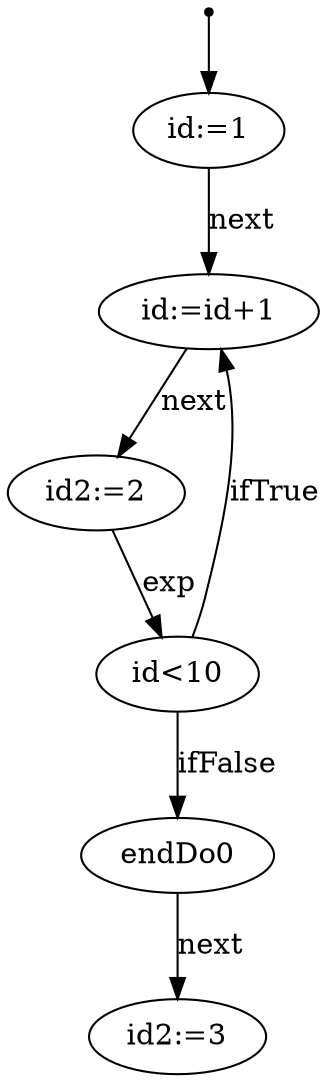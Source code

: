 digraph{
	inic[shape=point];

	n0[label="id:=1"]
	n1[label="id:=id+1"]
	n2[label="id2:=2"]
	n3[label="id<10"]
	n4[label="endDo0"]
	n5[label="id2:=3"]

	inic->n0;
	n0->n1 [label="next"];
	n1->n2 [label="next"];
	n2->n3 [label="exp"];
	n3->n4 [label="ifFalse"];
	n3->n1 [label="ifTrue"];
	n4->n5 [label="next"];
}